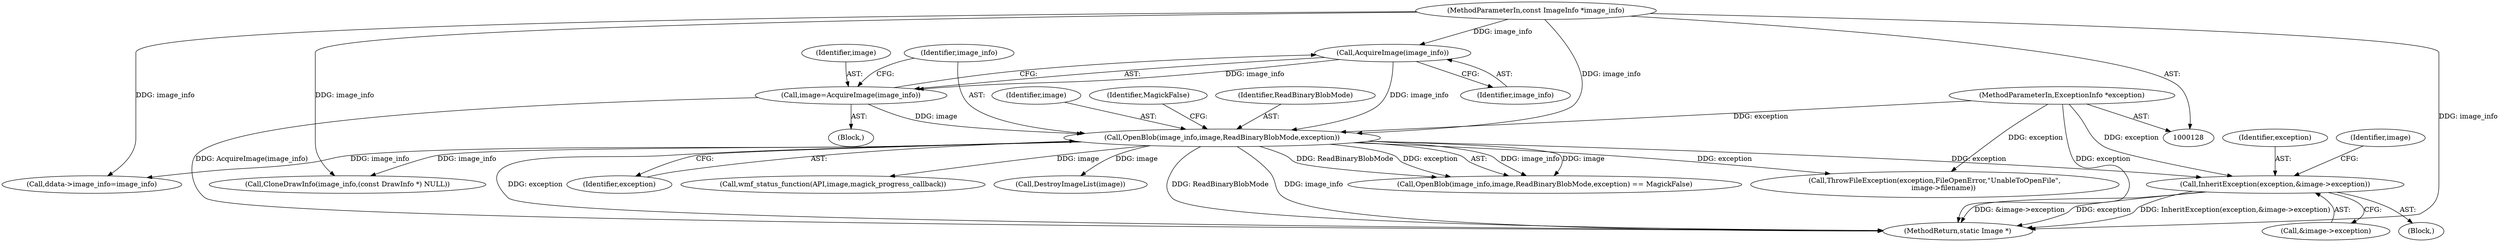 digraph "0_ImageMagick_f6e9d0d9955e85bdd7540b251cd50d598dacc5e6_74@pointer" {
"1000909" [label="(Call,InheritException(exception,&image->exception))"];
"1000166" [label="(Call,OpenBlob(image_info,image,ReadBinaryBlobMode,exception))"];
"1000162" [label="(Call,AcquireImage(image_info))"];
"1000129" [label="(MethodParameterIn,const ImageInfo *image_info)"];
"1000160" [label="(Call,image=AcquireImage(image_info))"];
"1000130" [label="(MethodParameterIn,ExceptionInfo *exception)"];
"1000160" [label="(Call,image=AcquireImage(image_info))"];
"1000917" [label="(Identifier,image)"];
"1000909" [label="(Call,InheritException(exception,&image->exception))"];
"1000908" [label="(Block,)"];
"1000911" [label="(Call,&image->exception)"];
"1000130" [label="(MethodParameterIn,ExceptionInfo *exception)"];
"1000168" [label="(Identifier,image)"];
"1000162" [label="(Call,AcquireImage(image_info))"];
"1000171" [label="(Identifier,MagickFalse)"];
"1000169" [label="(Identifier,ReadBinaryBlobMode)"];
"1000194" [label="(Call,DestroyImageList(image))"];
"1000271" [label="(Call,ddata->image_info=image_info)"];
"1000129" [label="(MethodParameterIn,const ImageInfo *image_info)"];
"1000131" [label="(Block,)"];
"1000161" [label="(Identifier,image)"];
"1000280" [label="(Call,CloneDrawInfo(image_info,(const DrawInfo *) NULL))"];
"1000353" [label="(Call,ThrowFileException(exception,FileOpenError,\"UnableToOpenFile\",\n        image->filename))"];
"1001050" [label="(MethodReturn,static Image *)"];
"1000163" [label="(Identifier,image_info)"];
"1000166" [label="(Call,OpenBlob(image_info,image,ReadBinaryBlobMode,exception))"];
"1000165" [label="(Call,OpenBlob(image_info,image,ReadBinaryBlobMode,exception) == MagickFalse)"];
"1000910" [label="(Identifier,exception)"];
"1000170" [label="(Identifier,exception)"];
"1000167" [label="(Identifier,image_info)"];
"1000258" [label="(Call,wmf_status_function(API,image,magick_progress_callback))"];
"1000909" -> "1000908"  [label="AST: "];
"1000909" -> "1000911"  [label="CFG: "];
"1000910" -> "1000909"  [label="AST: "];
"1000911" -> "1000909"  [label="AST: "];
"1000917" -> "1000909"  [label="CFG: "];
"1000909" -> "1001050"  [label="DDG: &image->exception"];
"1000909" -> "1001050"  [label="DDG: exception"];
"1000909" -> "1001050"  [label="DDG: InheritException(exception,&image->exception)"];
"1000166" -> "1000909"  [label="DDG: exception"];
"1000130" -> "1000909"  [label="DDG: exception"];
"1000166" -> "1000165"  [label="AST: "];
"1000166" -> "1000170"  [label="CFG: "];
"1000167" -> "1000166"  [label="AST: "];
"1000168" -> "1000166"  [label="AST: "];
"1000169" -> "1000166"  [label="AST: "];
"1000170" -> "1000166"  [label="AST: "];
"1000171" -> "1000166"  [label="CFG: "];
"1000166" -> "1001050"  [label="DDG: ReadBinaryBlobMode"];
"1000166" -> "1001050"  [label="DDG: image_info"];
"1000166" -> "1001050"  [label="DDG: exception"];
"1000166" -> "1000165"  [label="DDG: image_info"];
"1000166" -> "1000165"  [label="DDG: image"];
"1000166" -> "1000165"  [label="DDG: ReadBinaryBlobMode"];
"1000166" -> "1000165"  [label="DDG: exception"];
"1000162" -> "1000166"  [label="DDG: image_info"];
"1000129" -> "1000166"  [label="DDG: image_info"];
"1000160" -> "1000166"  [label="DDG: image"];
"1000130" -> "1000166"  [label="DDG: exception"];
"1000166" -> "1000194"  [label="DDG: image"];
"1000166" -> "1000258"  [label="DDG: image"];
"1000166" -> "1000271"  [label="DDG: image_info"];
"1000166" -> "1000280"  [label="DDG: image_info"];
"1000166" -> "1000353"  [label="DDG: exception"];
"1000162" -> "1000160"  [label="AST: "];
"1000162" -> "1000163"  [label="CFG: "];
"1000163" -> "1000162"  [label="AST: "];
"1000160" -> "1000162"  [label="CFG: "];
"1000162" -> "1000160"  [label="DDG: image_info"];
"1000129" -> "1000162"  [label="DDG: image_info"];
"1000129" -> "1000128"  [label="AST: "];
"1000129" -> "1001050"  [label="DDG: image_info"];
"1000129" -> "1000271"  [label="DDG: image_info"];
"1000129" -> "1000280"  [label="DDG: image_info"];
"1000160" -> "1000131"  [label="AST: "];
"1000161" -> "1000160"  [label="AST: "];
"1000167" -> "1000160"  [label="CFG: "];
"1000160" -> "1001050"  [label="DDG: AcquireImage(image_info)"];
"1000130" -> "1000128"  [label="AST: "];
"1000130" -> "1001050"  [label="DDG: exception"];
"1000130" -> "1000353"  [label="DDG: exception"];
}

